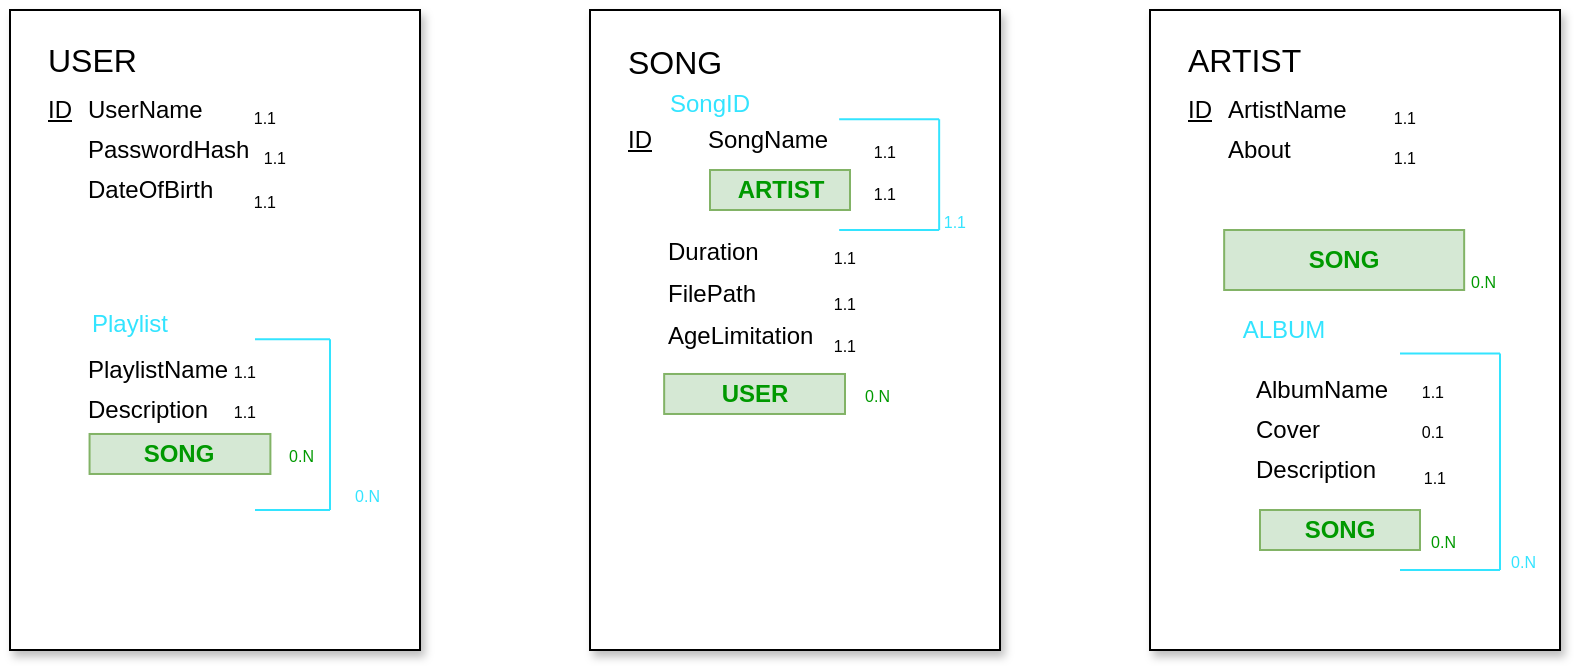 <mxfile version="15.5.6" type="device"><diagram id="MCQCTJVarU7Xt9Og_8cH" name="Page-1"><mxGraphModel dx="2692" dy="521" grid="1" gridSize="10" guides="1" tooltips="1" connect="1" arrows="1" fold="1" page="1" pageScale="1" pageWidth="827" pageHeight="1169" math="0" shadow="0"><root><mxCell id="0"/><mxCell id="1" parent="0"/><mxCell id="XqolxO79sXQNQelzS2Qu-1" value="" style="rounded=0;whiteSpace=wrap;html=1;shadow=1;container=1;collapsible=0;recursiveResize=0;" parent="1" vertex="1"><mxGeometry x="-930" y="280" width="205" height="320" as="geometry"><mxRectangle x="140" y="140" width="50" height="40" as="alternateBounds"/></mxGeometry></mxCell><mxCell id="XqolxO79sXQNQelzS2Qu-3" value="USER" style="text;html=1;strokeColor=none;fillColor=none;align=left;verticalAlign=middle;whiteSpace=wrap;rounded=0;fontSize=16;" parent="XqolxO79sXQNQelzS2Qu-1" vertex="1"><mxGeometry x="17.08" y="10" width="102.5" height="30" as="geometry"/></mxCell><mxCell id="XqolxO79sXQNQelzS2Qu-5" value="UserName" style="text;html=1;strokeColor=none;fillColor=none;align=left;verticalAlign=middle;whiteSpace=wrap;rounded=0;shadow=1;" parent="XqolxO79sXQNQelzS2Qu-1" vertex="1"><mxGeometry x="37.08" y="40" width="102.5" height="20" as="geometry"/></mxCell><mxCell id="XqolxO79sXQNQelzS2Qu-12" value="PasswordHash" style="text;html=1;strokeColor=none;fillColor=none;align=left;verticalAlign=middle;whiteSpace=wrap;rounded=0;shadow=1;" parent="XqolxO79sXQNQelzS2Qu-1" vertex="1"><mxGeometry x="37.08" y="60" width="102.5" height="20" as="geometry"/></mxCell><mxCell id="XqolxO79sXQNQelzS2Qu-13" value="DateOfBirth" style="text;html=1;strokeColor=none;fillColor=none;align=left;verticalAlign=middle;whiteSpace=wrap;rounded=0;shadow=1;" parent="XqolxO79sXQNQelzS2Qu-1" vertex="1"><mxGeometry x="37.08" y="80" width="102.5" height="20" as="geometry"/></mxCell><mxCell id="XqolxO79sXQNQelzS2Qu-14" value="ID" style="text;html=1;strokeColor=none;fillColor=none;align=left;verticalAlign=middle;whiteSpace=wrap;rounded=0;shadow=1;fontStyle=4" parent="XqolxO79sXQNQelzS2Qu-1" vertex="1"><mxGeometry x="17.08" y="40" width="20" height="20" as="geometry"/></mxCell><mxCell id="XqolxO79sXQNQelzS2Qu-15" value="1.1" style="text;html=1;strokeColor=none;fillColor=none;align=right;verticalAlign=top;whiteSpace=wrap;rounded=0;shadow=1;fontSize=8;" parent="XqolxO79sXQNQelzS2Qu-1" vertex="1"><mxGeometry x="100" y="42.5" width="35" height="15" as="geometry"/></mxCell><mxCell id="XqolxO79sXQNQelzS2Qu-16" value="1.1" style="text;html=1;strokeColor=none;fillColor=none;align=right;verticalAlign=top;whiteSpace=wrap;rounded=0;shadow=1;fontSize=8;" parent="XqolxO79sXQNQelzS2Qu-1" vertex="1"><mxGeometry x="104.58" y="62.5" width="35" height="15" as="geometry"/></mxCell><mxCell id="XqolxO79sXQNQelzS2Qu-17" value="1.1" style="text;html=1;strokeColor=none;fillColor=none;align=right;verticalAlign=top;whiteSpace=wrap;rounded=0;shadow=1;fontSize=8;" parent="XqolxO79sXQNQelzS2Qu-1" vertex="1"><mxGeometry x="100" y="85" width="35" height="15" as="geometry"/></mxCell><mxCell id="WeFSxIogXKL6k-KUPxny-52" value="Playlist" style="text;html=1;strokeColor=none;fillColor=none;align=center;verticalAlign=middle;whiteSpace=wrap;rounded=0;fontColor=#33E4FF;" parent="XqolxO79sXQNQelzS2Qu-1" vertex="1"><mxGeometry x="30.0" y="150" width="60" height="14.63" as="geometry"/></mxCell><mxCell id="XqolxO79sXQNQelzS2Qu-96" value="" style="group" parent="XqolxO79sXQNQelzS2Qu-1" vertex="1" connectable="0"><mxGeometry x="122.5" y="164.63" width="37.5" height="85.37" as="geometry"/></mxCell><mxCell id="XqolxO79sXQNQelzS2Qu-92" value="" style="endArrow=none;html=1;rounded=0;fontSize=12;fontColor=#009900;strokeColor=#33E4FF;" parent="XqolxO79sXQNQelzS2Qu-96" edge="1"><mxGeometry width="50" height="50" relative="1" as="geometry"><mxPoint as="sourcePoint"/><mxPoint x="37.5" as="targetPoint"/></mxGeometry></mxCell><mxCell id="XqolxO79sXQNQelzS2Qu-94" value="" style="endArrow=none;html=1;rounded=0;fontSize=12;fontColor=#009900;strokeColor=#33E4FF;" parent="XqolxO79sXQNQelzS2Qu-96" edge="1"><mxGeometry width="50" height="50" relative="1" as="geometry"><mxPoint y="85.37" as="sourcePoint"/><mxPoint x="37.5" y="85.37" as="targetPoint"/></mxGeometry></mxCell><mxCell id="XqolxO79sXQNQelzS2Qu-95" value="" style="endArrow=none;html=1;rounded=0;fontSize=12;fontColor=#009900;strokeColor=#33E4FF;" parent="XqolxO79sXQNQelzS2Qu-96" edge="1"><mxGeometry width="50" height="50" relative="1" as="geometry"><mxPoint x="37.5" as="sourcePoint"/><mxPoint x="37.5" y="85.37" as="targetPoint"/></mxGeometry></mxCell><mxCell id="WeFSxIogXKL6k-KUPxny-53" value="" style="group" parent="XqolxO79sXQNQelzS2Qu-1" vertex="1" connectable="0"><mxGeometry x="37.08" y="170" width="102.5" height="20" as="geometry"/></mxCell><mxCell id="WeFSxIogXKL6k-KUPxny-54" value="PlaylistName" style="text;html=1;strokeColor=none;fillColor=none;align=left;verticalAlign=middle;whiteSpace=wrap;rounded=0;shadow=1;" parent="WeFSxIogXKL6k-KUPxny-53" vertex="1"><mxGeometry width="102.5" height="20" as="geometry"/></mxCell><mxCell id="WeFSxIogXKL6k-KUPxny-55" value="1.1" style="text;html=1;strokeColor=none;fillColor=none;align=right;verticalAlign=top;whiteSpace=wrap;rounded=0;shadow=1;fontSize=8;" parent="WeFSxIogXKL6k-KUPxny-53" vertex="1"><mxGeometry x="72.92" width="15" height="15" as="geometry"/></mxCell><mxCell id="WeFSxIogXKL6k-KUPxny-62" value="" style="group" parent="XqolxO79sXQNQelzS2Qu-1" vertex="1" connectable="0"><mxGeometry x="37.08" y="190" width="102.5" height="20" as="geometry"/></mxCell><mxCell id="WeFSxIogXKL6k-KUPxny-63" value="Description" style="text;html=1;strokeColor=none;fillColor=none;align=left;verticalAlign=middle;whiteSpace=wrap;rounded=0;shadow=1;" parent="WeFSxIogXKL6k-KUPxny-62" vertex="1"><mxGeometry width="102.5" height="20" as="geometry"/></mxCell><mxCell id="WeFSxIogXKL6k-KUPxny-64" value="1.1" style="text;html=1;strokeColor=none;fillColor=none;align=right;verticalAlign=top;whiteSpace=wrap;rounded=0;shadow=1;fontSize=8;" parent="WeFSxIogXKL6k-KUPxny-62" vertex="1"><mxGeometry x="72.92" width="15" height="15" as="geometry"/></mxCell><mxCell id="WeFSxIogXKL6k-KUPxny-65" value="" style="group;fontColor=#009900;" parent="XqolxO79sXQNQelzS2Qu-1" vertex="1" connectable="0"><mxGeometry x="39.78" y="210" width="114.59" height="21.99" as="geometry"/></mxCell><mxCell id="WeFSxIogXKL6k-KUPxny-66" value="" style="rounded=0;whiteSpace=wrap;html=1;fillColor=#d5e8d4;strokeColor=#82b366;container=1;collapsible=0;" parent="WeFSxIogXKL6k-KUPxny-65" vertex="1"><mxGeometry y="1.99" width="90.42" height="20" as="geometry"/></mxCell><mxCell id="WeFSxIogXKL6k-KUPxny-67" value="SONG" style="text;html=1;strokeColor=none;fillColor=none;align=center;verticalAlign=middle;whiteSpace=wrap;rounded=0;shadow=1;fontSize=12;fontStyle=1;fontColor=#009900;" parent="WeFSxIogXKL6k-KUPxny-66" vertex="1"><mxGeometry x="22.605" y="2.5" width="45.21" height="15" as="geometry"/></mxCell><mxCell id="WeFSxIogXKL6k-KUPxny-68" value="0.N" style="text;html=1;strokeColor=none;fillColor=none;align=right;verticalAlign=top;whiteSpace=wrap;rounded=0;shadow=1;fontSize=8;fontColor=#009900;" parent="WeFSxIogXKL6k-KUPxny-65" vertex="1"><mxGeometry x="102.64" y="1.99" width="11.95" height="21.99" as="geometry"/></mxCell><mxCell id="WeFSxIogXKL6k-KUPxny-74" value="0.N" style="text;html=1;strokeColor=none;fillColor=none;align=right;verticalAlign=top;whiteSpace=wrap;rounded=0;shadow=1;fontSize=8;fontColor=#33E4FF;" parent="XqolxO79sXQNQelzS2Qu-1" vertex="1"><mxGeometry x="175.0" y="231.99" width="11.95" height="21.99" as="geometry"/></mxCell><mxCell id="XqolxO79sXQNQelzS2Qu-31" value="" style="rounded=0;whiteSpace=wrap;html=1;shadow=1;container=1;recursiveResize=0;collapsible=0;" parent="1" vertex="1"><mxGeometry x="-640" y="280" width="205" height="320" as="geometry"><mxRectangle x="140" y="140" width="50" height="40" as="alternateBounds"/></mxGeometry></mxCell><mxCell id="XqolxO79sXQNQelzS2Qu-32" value="SONG" style="text;html=1;strokeColor=none;fillColor=none;align=left;verticalAlign=middle;whiteSpace=wrap;rounded=0;fontSize=16;" parent="XqolxO79sXQNQelzS2Qu-31" vertex="1"><mxGeometry x="17.08" y="10.5" width="102.5" height="31.5" as="geometry"/></mxCell><mxCell id="XqolxO79sXQNQelzS2Qu-34" value="Duration" style="text;html=1;strokeColor=none;fillColor=none;align=left;verticalAlign=middle;whiteSpace=wrap;rounded=0;shadow=1;" parent="XqolxO79sXQNQelzS2Qu-31" vertex="1"><mxGeometry x="37.08" y="110.0" width="52.92" height="21.0" as="geometry"/></mxCell><mxCell id="XqolxO79sXQNQelzS2Qu-35" value="FilePath" style="text;html=1;strokeColor=none;fillColor=none;align=left;verticalAlign=middle;whiteSpace=wrap;rounded=0;shadow=1;" parent="XqolxO79sXQNQelzS2Qu-31" vertex="1"><mxGeometry x="37.08" y="131.0" width="52.92" height="21.0" as="geometry"/></mxCell><mxCell id="XqolxO79sXQNQelzS2Qu-38" value="1.1" style="text;html=1;strokeColor=none;fillColor=none;align=right;verticalAlign=top;whiteSpace=wrap;rounded=0;shadow=1;fontSize=8;" parent="XqolxO79sXQNQelzS2Qu-31" vertex="1"><mxGeometry x="115.42" y="112.63" width="19.58" height="15.75" as="geometry"/></mxCell><mxCell id="XqolxO79sXQNQelzS2Qu-39" value="1.1" style="text;html=1;strokeColor=none;fillColor=none;align=right;verticalAlign=top;whiteSpace=wrap;rounded=0;shadow=1;fontSize=8;" parent="XqolxO79sXQNQelzS2Qu-31" vertex="1"><mxGeometry x="100" y="136.25" width="35" height="15.75" as="geometry"/></mxCell><mxCell id="XqolxO79sXQNQelzS2Qu-46" value="AgeLimitation" style="text;html=1;strokeColor=none;fillColor=none;align=left;verticalAlign=middle;whiteSpace=wrap;rounded=0;shadow=1;" parent="XqolxO79sXQNQelzS2Qu-31" vertex="1"><mxGeometry x="37.08" y="152.0" width="82.92" height="21.0" as="geometry"/></mxCell><mxCell id="XqolxO79sXQNQelzS2Qu-47" value="1.1" style="text;html=1;strokeColor=none;fillColor=none;align=right;verticalAlign=top;whiteSpace=wrap;rounded=0;shadow=1;fontSize=8;" parent="XqolxO79sXQNQelzS2Qu-31" vertex="1"><mxGeometry x="100" y="157.25" width="35" height="15.75" as="geometry"/></mxCell><mxCell id="WeFSxIogXKL6k-KUPxny-14" value="SongID" style="text;html=1;strokeColor=none;fillColor=none;align=center;verticalAlign=middle;whiteSpace=wrap;rounded=0;fontColor=#33E4FF;" parent="XqolxO79sXQNQelzS2Qu-31" vertex="1"><mxGeometry x="30" y="40" width="60" height="14.63" as="geometry"/></mxCell><mxCell id="XqolxO79sXQNQelzS2Qu-36" value="ID" style="text;html=1;strokeColor=none;fillColor=none;align=left;verticalAlign=middle;whiteSpace=wrap;rounded=0;shadow=1;fontStyle=4;" parent="XqolxO79sXQNQelzS2Qu-31" vertex="1"><mxGeometry x="17.08" y="54.63" width="20" height="21.0" as="geometry"/></mxCell><mxCell id="WeFSxIogXKL6k-KUPxny-85" value="" style="rounded=0;whiteSpace=wrap;html=1;fillColor=#d5e8d4;strokeColor=#82b366;container=1;collapsible=0;" parent="XqolxO79sXQNQelzS2Qu-31" vertex="1"><mxGeometry x="60" y="80" width="70" height="20" as="geometry"/></mxCell><mxCell id="WeFSxIogXKL6k-KUPxny-86" value="ARTIST" style="text;html=1;strokeColor=none;fillColor=none;align=center;verticalAlign=middle;whiteSpace=wrap;rounded=0;shadow=1;fontSize=12;fontStyle=1;fontColor=#009900;" parent="WeFSxIogXKL6k-KUPxny-85" vertex="1"><mxGeometry x="17.5" y="2.5" width="35" height="15" as="geometry"/></mxCell><mxCell id="XqolxO79sXQNQelzS2Qu-33" value="SongName" style="text;html=1;strokeColor=none;fillColor=none;align=left;verticalAlign=middle;whiteSpace=wrap;rounded=0;shadow=1;" parent="XqolxO79sXQNQelzS2Qu-31" vertex="1"><mxGeometry x="57.08" y="54.63" width="102.5" height="21.0" as="geometry"/></mxCell><mxCell id="WeFSxIogXKL6k-KUPxny-1" value="" style="group" parent="XqolxO79sXQNQelzS2Qu-31" vertex="1" connectable="0"><mxGeometry x="124.58" y="54.63" width="50" height="55.37" as="geometry"/></mxCell><mxCell id="WeFSxIogXKL6k-KUPxny-2" value="" style="endArrow=none;html=1;rounded=0;fontSize=12;fontColor=#009900;strokeColor=#33E4FF;" parent="WeFSxIogXKL6k-KUPxny-1" edge="1"><mxGeometry width="50" height="50" relative="1" as="geometry"><mxPoint as="sourcePoint"/><mxPoint x="50" as="targetPoint"/></mxGeometry></mxCell><mxCell id="WeFSxIogXKL6k-KUPxny-3" value="" style="endArrow=none;html=1;rounded=0;fontSize=12;fontColor=#009900;strokeColor=#33E4FF;" parent="WeFSxIogXKL6k-KUPxny-1" edge="1"><mxGeometry width="50" height="50" relative="1" as="geometry"><mxPoint y="55.37" as="sourcePoint"/><mxPoint x="50" y="55.37" as="targetPoint"/></mxGeometry></mxCell><mxCell id="WeFSxIogXKL6k-KUPxny-4" value="" style="endArrow=none;html=1;rounded=0;fontSize=12;fontColor=#009900;strokeColor=#33E4FF;" parent="WeFSxIogXKL6k-KUPxny-1" edge="1"><mxGeometry width="50" height="50" relative="1" as="geometry"><mxPoint x="50" as="sourcePoint"/><mxPoint x="50" y="55.37" as="targetPoint"/></mxGeometry></mxCell><mxCell id="XqolxO79sXQNQelzS2Qu-37" value="1.1" style="text;html=1;strokeColor=none;fillColor=none;align=right;verticalAlign=top;whiteSpace=wrap;rounded=0;shadow=1;fontSize=8;" parent="XqolxO79sXQNQelzS2Qu-31" vertex="1"><mxGeometry x="120" y="59.875" width="35" height="15.75" as="geometry"/></mxCell><mxCell id="WeFSxIogXKL6k-KUPxny-84" value="" style="group" parent="XqolxO79sXQNQelzS2Qu-31" vertex="1" connectable="0"><mxGeometry x="51.03" y="80.64" width="114.59" height="21.99" as="geometry"/></mxCell><mxCell id="WeFSxIogXKL6k-KUPxny-87" value="1.1" style="text;html=1;strokeColor=none;fillColor=none;align=right;verticalAlign=top;whiteSpace=wrap;rounded=0;shadow=1;fontSize=8;" parent="WeFSxIogXKL6k-KUPxny-84" vertex="1"><mxGeometry x="92.02" width="11.95" height="21.99" as="geometry"/></mxCell><mxCell id="WeFSxIogXKL6k-KUPxny-88" value="1.1" style="text;html=1;strokeColor=none;fillColor=none;align=right;verticalAlign=top;whiteSpace=wrap;rounded=0;shadow=1;fontSize=8;fontColor=#33E4FF;" parent="XqolxO79sXQNQelzS2Qu-31" vertex="1"><mxGeometry x="174.58" y="95" width="15" height="15" as="geometry"/></mxCell><mxCell id="WeFSxIogXKL6k-KUPxny-80" value="" style="group" parent="XqolxO79sXQNQelzS2Qu-31" vertex="1" connectable="0"><mxGeometry x="37.08" y="180" width="114.59" height="21.99" as="geometry"/></mxCell><mxCell id="WeFSxIogXKL6k-KUPxny-81" value="" style="rounded=0;whiteSpace=wrap;html=1;fillColor=#d5e8d4;strokeColor=#82b366;container=1;collapsible=0;" parent="WeFSxIogXKL6k-KUPxny-80" vertex="1"><mxGeometry y="1.99" width="90.42" height="20" as="geometry"/></mxCell><mxCell id="WeFSxIogXKL6k-KUPxny-82" value="USER" style="text;html=1;strokeColor=none;fillColor=none;align=center;verticalAlign=middle;whiteSpace=wrap;rounded=0;shadow=1;fontSize=12;fontStyle=1;fontColor=#009900;" parent="WeFSxIogXKL6k-KUPxny-81" vertex="1"><mxGeometry x="22.605" y="2.5" width="45.21" height="15" as="geometry"/></mxCell><mxCell id="WeFSxIogXKL6k-KUPxny-83" value="0.N" style="text;html=1;strokeColor=none;fillColor=none;align=right;verticalAlign=top;whiteSpace=wrap;rounded=0;shadow=1;fontSize=8;fontColor=#009900;" parent="WeFSxIogXKL6k-KUPxny-80" vertex="1"><mxGeometry x="102.64" y="1.99" width="11.95" height="21.99" as="geometry"/></mxCell><mxCell id="XqolxO79sXQNQelzS2Qu-54" value="" style="rounded=0;whiteSpace=wrap;html=1;shadow=1;container=1;recursiveResize=0;collapsible=0;" parent="1" vertex="1"><mxGeometry x="-360" y="280" width="205" height="320" as="geometry"><mxRectangle x="140" y="140" width="50" height="40" as="alternateBounds"/></mxGeometry></mxCell><mxCell id="XqolxO79sXQNQelzS2Qu-55" value="ARTIST" style="text;html=1;strokeColor=none;fillColor=none;align=left;verticalAlign=middle;whiteSpace=wrap;rounded=0;fontSize=16;" parent="XqolxO79sXQNQelzS2Qu-54" vertex="1"><mxGeometry x="17.08" y="10" width="102.5" height="30" as="geometry"/></mxCell><mxCell id="XqolxO79sXQNQelzS2Qu-59" value="ID" style="text;html=1;strokeColor=none;fillColor=none;align=left;verticalAlign=middle;whiteSpace=wrap;rounded=0;shadow=1;fontStyle=4" parent="XqolxO79sXQNQelzS2Qu-54" vertex="1"><mxGeometry x="17.08" y="40" width="20" height="20" as="geometry"/></mxCell><mxCell id="WeFSxIogXKL6k-KUPxny-89" value="" style="group" parent="XqolxO79sXQNQelzS2Qu-54" vertex="1" connectable="0"><mxGeometry x="37.08" y="60" width="102.5" height="20" as="geometry"/></mxCell><mxCell id="XqolxO79sXQNQelzS2Qu-57" value="About" style="text;html=1;strokeColor=none;fillColor=none;align=left;verticalAlign=middle;whiteSpace=wrap;rounded=0;shadow=1;" parent="WeFSxIogXKL6k-KUPxny-89" vertex="1"><mxGeometry width="102.5" height="20" as="geometry"/></mxCell><mxCell id="XqolxO79sXQNQelzS2Qu-61" value="1.1" style="text;html=1;strokeColor=none;fillColor=none;align=right;verticalAlign=top;whiteSpace=wrap;rounded=0;shadow=1;fontSize=8;" parent="WeFSxIogXKL6k-KUPxny-89" vertex="1"><mxGeometry x="62.92" y="2.5" width="35" height="15" as="geometry"/></mxCell><mxCell id="WeFSxIogXKL6k-KUPxny-90" value="" style="group" parent="XqolxO79sXQNQelzS2Qu-54" vertex="1" connectable="0"><mxGeometry x="37.08" y="40" width="102.5" height="20" as="geometry"/></mxCell><mxCell id="XqolxO79sXQNQelzS2Qu-56" value="ArtistName" style="text;html=1;strokeColor=none;fillColor=none;align=left;verticalAlign=middle;whiteSpace=wrap;rounded=0;shadow=1;" parent="WeFSxIogXKL6k-KUPxny-90" vertex="1"><mxGeometry width="102.5" height="20" as="geometry"/></mxCell><mxCell id="XqolxO79sXQNQelzS2Qu-60" value="1.1" style="text;html=1;strokeColor=none;fillColor=none;align=right;verticalAlign=top;whiteSpace=wrap;rounded=0;shadow=1;fontSize=8;" parent="WeFSxIogXKL6k-KUPxny-90" vertex="1"><mxGeometry x="62.92" y="2.5" width="35" height="15" as="geometry"/></mxCell><mxCell id="WeFSxIogXKL6k-KUPxny-92" value="" style="group" parent="XqolxO79sXQNQelzS2Qu-54" vertex="1" connectable="0"><mxGeometry x="37.08" y="110" width="137.92" height="30" as="geometry"/></mxCell><mxCell id="XqolxO79sXQNQelzS2Qu-63" value="" style="rounded=0;whiteSpace=wrap;html=1;fillColor=#d5e8d4;strokeColor=#82b366;container=1;collapsible=0;" parent="WeFSxIogXKL6k-KUPxny-92" vertex="1"><mxGeometry width="120" height="30" as="geometry"/></mxCell><mxCell id="XqolxO79sXQNQelzS2Qu-64" value="SONG" style="text;html=1;strokeColor=none;fillColor=none;align=center;verticalAlign=middle;whiteSpace=wrap;rounded=0;shadow=1;fontSize=12;fontStyle=1;fontColor=#009900;" parent="XqolxO79sXQNQelzS2Qu-63" vertex="1"><mxGeometry x="30" y="3.75" width="60" height="22.5" as="geometry"/></mxCell><mxCell id="WeFSxIogXKL6k-KUPxny-33" value="0.N" style="text;html=1;strokeColor=none;fillColor=none;align=right;verticalAlign=top;whiteSpace=wrap;rounded=0;shadow=1;fontSize=8;fontColor=#009900;" parent="WeFSxIogXKL6k-KUPxny-92" vertex="1"><mxGeometry x="122.92" y="15" width="15" height="15" as="geometry"/></mxCell><mxCell id="WeFSxIogXKL6k-KUPxny-94" value="ALBUM" style="text;html=1;strokeColor=none;fillColor=none;align=center;verticalAlign=middle;whiteSpace=wrap;rounded=0;fontColor=#33E4FF;" parent="XqolxO79sXQNQelzS2Qu-54" vertex="1"><mxGeometry x="37.08" y="152.69" width="60" height="14.63" as="geometry"/></mxCell><mxCell id="WeFSxIogXKL6k-KUPxny-95" value="" style="group" parent="XqolxO79sXQNQelzS2Qu-54" vertex="1" connectable="0"><mxGeometry x="55" y="165" width="120" height="115" as="geometry"/></mxCell><mxCell id="WeFSxIogXKL6k-KUPxny-96" value="" style="group" parent="WeFSxIogXKL6k-KUPxny-95" vertex="1" connectable="0"><mxGeometry x="70.0" y="6.765" width="50.0" height="108.235" as="geometry"/></mxCell><mxCell id="WeFSxIogXKL6k-KUPxny-97" value="" style="endArrow=none;html=1;rounded=0;fontSize=12;fontColor=#009900;strokeColor=#33E4FF;" parent="WeFSxIogXKL6k-KUPxny-96" edge="1"><mxGeometry width="50" height="50" relative="1" as="geometry"><mxPoint as="sourcePoint"/><mxPoint x="50.0" as="targetPoint"/></mxGeometry></mxCell><mxCell id="WeFSxIogXKL6k-KUPxny-98" value="" style="endArrow=none;html=1;rounded=0;fontSize=12;fontColor=#009900;strokeColor=#33E4FF;" parent="WeFSxIogXKL6k-KUPxny-96" edge="1"><mxGeometry width="50" height="50" relative="1" as="geometry"><mxPoint y="108.235" as="sourcePoint"/><mxPoint x="50.0" y="108.235" as="targetPoint"/></mxGeometry></mxCell><mxCell id="WeFSxIogXKL6k-KUPxny-99" value="" style="endArrow=none;html=1;rounded=0;fontSize=12;fontColor=#009900;strokeColor=#33E4FF;" parent="WeFSxIogXKL6k-KUPxny-96" edge="1"><mxGeometry width="50" height="50" relative="1" as="geometry"><mxPoint x="50.0" as="sourcePoint"/><mxPoint x="50.0" y="108.235" as="targetPoint"/></mxGeometry></mxCell><mxCell id="WeFSxIogXKL6k-KUPxny-117" value="" style="group" parent="WeFSxIogXKL6k-KUPxny-95" vertex="1" connectable="0"><mxGeometry y="85" width="100" height="20" as="geometry"/></mxCell><mxCell id="WeFSxIogXKL6k-KUPxny-118" value="0.N" style="text;html=1;strokeColor=none;fillColor=none;align=right;verticalAlign=top;whiteSpace=wrap;rounded=0;shadow=1;fontSize=8;fontColor=#009900;" parent="WeFSxIogXKL6k-KUPxny-117" vertex="1"><mxGeometry x="89.124" y="5" width="10.876" height="10" as="geometry"/></mxCell><mxCell id="WeFSxIogXKL6k-KUPxny-119" value="" style="rounded=0;whiteSpace=wrap;html=1;fillColor=#d5e8d4;strokeColor=#82b366;container=1;collapsible=0;" parent="WeFSxIogXKL6k-KUPxny-117" vertex="1"><mxGeometry width="80" height="20" as="geometry"/></mxCell><mxCell id="WeFSxIogXKL6k-KUPxny-120" value="SONG" style="text;html=1;strokeColor=none;fillColor=none;align=center;verticalAlign=middle;whiteSpace=wrap;rounded=0;shadow=1;fontSize=12;fontStyle=1;fontColor=#009900;" parent="WeFSxIogXKL6k-KUPxny-119" vertex="1"><mxGeometry x="20" y="2.5" width="40" height="15" as="geometry"/></mxCell><mxCell id="WeFSxIogXKL6k-KUPxny-122" value="0.N" style="text;html=1;strokeColor=none;fillColor=none;align=right;verticalAlign=top;whiteSpace=wrap;rounded=0;shadow=1;fontSize=8;fontColor=#33E4FF;" parent="XqolxO79sXQNQelzS2Qu-54" vertex="1"><mxGeometry x="180.0" y="265" width="15" height="15" as="geometry"/></mxCell><mxCell id="WeFSxIogXKL6k-KUPxny-111" value="" style="group" parent="XqolxO79sXQNQelzS2Qu-54" vertex="1" connectable="0"><mxGeometry x="51.25" y="180" width="102.5" height="20" as="geometry"/></mxCell><mxCell id="WeFSxIogXKL6k-KUPxny-112" value="AlbumName" style="text;html=1;strokeColor=none;fillColor=none;align=left;verticalAlign=middle;whiteSpace=wrap;rounded=0;shadow=1;" parent="WeFSxIogXKL6k-KUPxny-111" vertex="1"><mxGeometry width="102.5" height="20" as="geometry"/></mxCell><mxCell id="WeFSxIogXKL6k-KUPxny-113" value="1.1" style="text;html=1;strokeColor=none;fillColor=none;align=right;verticalAlign=top;whiteSpace=wrap;rounded=0;shadow=1;fontSize=8;" parent="WeFSxIogXKL6k-KUPxny-111" vertex="1"><mxGeometry x="62.92" width="35" height="15" as="geometry"/></mxCell><mxCell id="WeFSxIogXKL6k-KUPxny-107" value="" style="group" parent="XqolxO79sXQNQelzS2Qu-54" vertex="1" connectable="0"><mxGeometry x="51.25" y="200" width="102.5" height="20" as="geometry"/></mxCell><mxCell id="XqolxO79sXQNQelzS2Qu-70" value="Cover" style="text;html=1;strokeColor=none;fillColor=none;align=left;verticalAlign=middle;whiteSpace=wrap;rounded=0;shadow=1;" parent="WeFSxIogXKL6k-KUPxny-107" vertex="1"><mxGeometry width="102.5" height="20" as="geometry"/></mxCell><mxCell id="XqolxO79sXQNQelzS2Qu-74" value="0.1" style="text;html=1;strokeColor=none;fillColor=none;align=right;verticalAlign=top;whiteSpace=wrap;rounded=0;shadow=1;fontSize=8;" parent="WeFSxIogXKL6k-KUPxny-107" vertex="1"><mxGeometry x="62.92" width="35" height="15" as="geometry"/></mxCell><mxCell id="WeFSxIogXKL6k-KUPxny-115" value="" style="group" parent="XqolxO79sXQNQelzS2Qu-54" vertex="1" connectable="0"><mxGeometry x="51.25" y="220" width="102.5" height="20.0" as="geometry"/></mxCell><mxCell id="WeFSxIogXKL6k-KUPxny-109" value="Description" style="text;html=1;strokeColor=none;fillColor=none;align=left;verticalAlign=middle;whiteSpace=wrap;rounded=0;shadow=1;" parent="WeFSxIogXKL6k-KUPxny-115" vertex="1"><mxGeometry width="102.5" height="20" as="geometry"/></mxCell><mxCell id="WeFSxIogXKL6k-KUPxny-110" value="1.1" style="text;html=1;strokeColor=none;fillColor=none;align=right;verticalAlign=top;whiteSpace=wrap;rounded=0;shadow=1;fontSize=8;" parent="WeFSxIogXKL6k-KUPxny-115" vertex="1"><mxGeometry x="63.33" y="2.5" width="35" height="15" as="geometry"/></mxCell></root></mxGraphModel></diagram></mxfile>